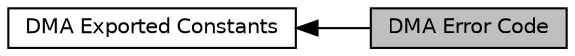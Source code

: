 digraph "DMA Error Code"
{
  edge [fontname="Helvetica",fontsize="10",labelfontname="Helvetica",labelfontsize="10"];
  node [fontname="Helvetica",fontsize="10",shape=box];
  rankdir=LR;
  Node1 [label="DMA Error Code",height=0.2,width=0.4,color="black", fillcolor="grey75", style="filled", fontcolor="black",tooltip=" "];
  Node2 [label="DMA Exported Constants",height=0.2,width=0.4,color="black", fillcolor="white", style="filled",URL="$group__DMA__Exported__Constants.html",tooltip=" "];
  Node2->Node1 [shape=plaintext, dir="back", style="solid"];
}
